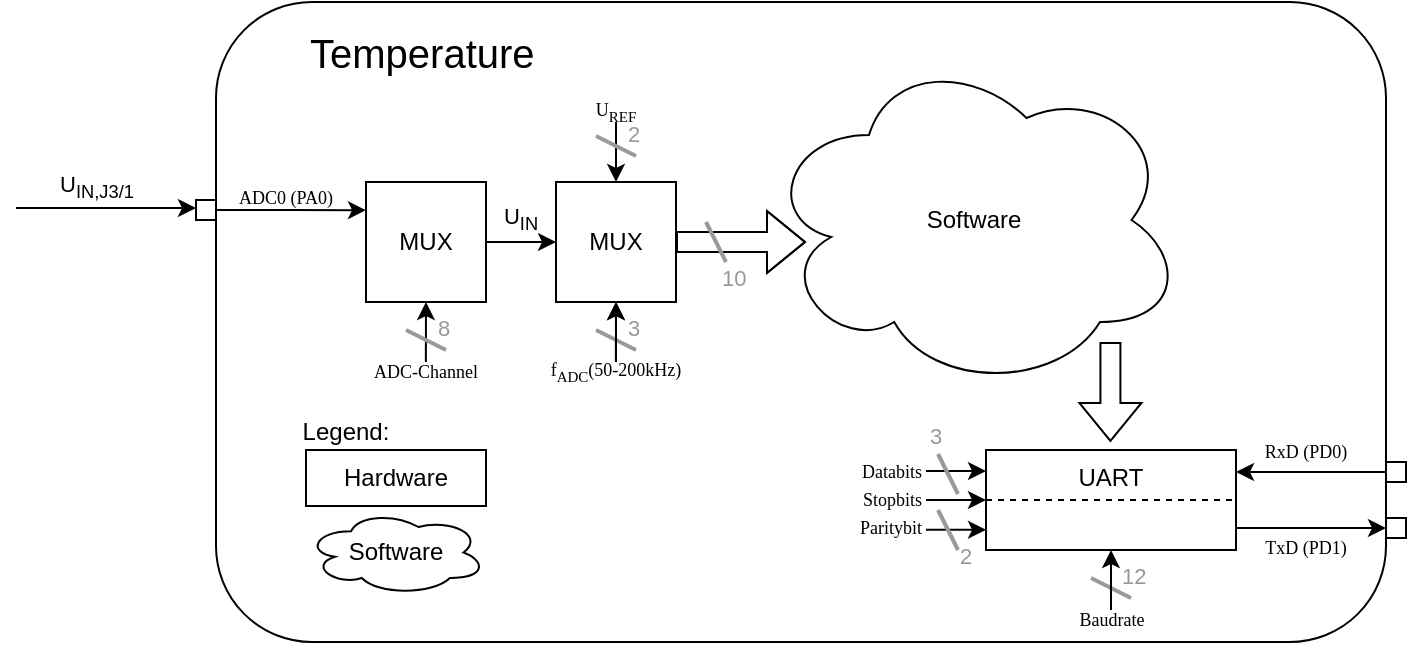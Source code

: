 <mxfile version="24.8.1">
  <diagram name="Seite-1" id="5_yMil5gJSfmWAZm3a9V">
    <mxGraphModel dx="989" dy="514" grid="1" gridSize="10" guides="1" tooltips="1" connect="1" arrows="1" fold="1" page="1" pageScale="1" pageWidth="827" pageHeight="1169" math="0" shadow="0">
      <root>
        <mxCell id="0" />
        <mxCell id="1" parent="0" />
        <mxCell id="2j-rZwEIqoR1VBWoCeoS-139" value="" style="rounded=1;whiteSpace=wrap;html=1;labelBackgroundColor=default;" parent="1" vertex="1">
          <mxGeometry x="420" y="240" width="585" height="320" as="geometry" />
        </mxCell>
        <mxCell id="2j-rZwEIqoR1VBWoCeoS-1" value="Software" style="ellipse;shape=cloud;whiteSpace=wrap;html=1;" parent="1" vertex="1">
          <mxGeometry x="694" y="264" width="210" height="170" as="geometry" />
        </mxCell>
        <mxCell id="2j-rZwEIqoR1VBWoCeoS-94" style="edgeStyle=orthogonalEdgeStyle;rounded=0;orthogonalLoop=1;jettySize=auto;html=1;exitX=1;exitY=0.5;exitDx=0;exitDy=0;" parent="1" source="2j-rZwEIqoR1VBWoCeoS-89" edge="1">
          <mxGeometry relative="1" as="geometry">
            <mxPoint x="495" y="344.108" as="targetPoint" />
            <mxPoint x="475.0" y="344" as="sourcePoint" />
          </mxGeometry>
        </mxCell>
        <mxCell id="2j-rZwEIqoR1VBWoCeoS-89" value="" style="whiteSpace=wrap;html=1;aspect=fixed;verticalAlign=bottom;labelPosition=center;verticalLabelPosition=top;align=center;horizontal=1;" parent="1" vertex="1">
          <mxGeometry x="410" y="339" width="10" height="10" as="geometry" />
        </mxCell>
        <mxCell id="2j-rZwEIqoR1VBWoCeoS-91" value="ADC0 (PA0)" style="text;html=1;align=center;verticalAlign=middle;whiteSpace=wrap;rounded=0;rotation=0;fontSize=9;horizontal=1;fontFamily=Lucida Console;" parent="1" vertex="1">
          <mxGeometry x="420" y="333" width="70" height="10" as="geometry" />
        </mxCell>
        <mxCell id="2j-rZwEIqoR1VBWoCeoS-104" style="edgeStyle=orthogonalEdgeStyle;rounded=0;orthogonalLoop=1;jettySize=auto;html=1;exitX=0.5;exitY=1;exitDx=0;exitDy=0;endArrow=none;endFill=0;startArrow=classic;startFill=1;" parent="1" source="2j-rZwEIqoR1VBWoCeoS-93" edge="1">
          <mxGeometry relative="1" as="geometry">
            <mxPoint x="524.923" y="420" as="targetPoint" />
          </mxGeometry>
        </mxCell>
        <mxCell id="2j-rZwEIqoR1VBWoCeoS-114" style="edgeStyle=orthogonalEdgeStyle;rounded=0;orthogonalLoop=1;jettySize=auto;html=1;exitX=1;exitY=0.5;exitDx=0;exitDy=0;entryX=0;entryY=0.5;entryDx=0;entryDy=0;" parent="1" source="2j-rZwEIqoR1VBWoCeoS-93" target="2j-rZwEIqoR1VBWoCeoS-110" edge="1">
          <mxGeometry relative="1" as="geometry" />
        </mxCell>
        <mxCell id="2j-rZwEIqoR1VBWoCeoS-115" value="U&lt;sub&gt;IN&lt;/sub&gt;" style="edgeLabel;html=1;align=center;verticalAlign=bottom;resizable=0;points=[];labelPosition=center;verticalLabelPosition=top;" parent="2j-rZwEIqoR1VBWoCeoS-114" vertex="1" connectable="0">
          <mxGeometry x="-0.059" y="2" relative="1" as="geometry">
            <mxPoint as="offset" />
          </mxGeometry>
        </mxCell>
        <mxCell id="2j-rZwEIqoR1VBWoCeoS-93" value="MUX" style="rounded=0;whiteSpace=wrap;html=1;" parent="1" vertex="1">
          <mxGeometry x="495" y="330" width="60" height="60" as="geometry" />
        </mxCell>
        <mxCell id="2j-rZwEIqoR1VBWoCeoS-106" value="" style="endArrow=none;html=1;strokeWidth=2;rounded=0;strokeColor=#999999;" parent="1" edge="1">
          <mxGeometry width="50" height="50" relative="1" as="geometry">
            <mxPoint x="535" y="414" as="sourcePoint" />
            <mxPoint x="515" y="404" as="targetPoint" />
          </mxGeometry>
        </mxCell>
        <mxCell id="2j-rZwEIqoR1VBWoCeoS-107" value="8" style="edgeLabel;html=1;align=left;verticalAlign=bottom;resizable=0;points=[];labelPosition=right;verticalLabelPosition=middle;fontColor=#999999;" parent="2j-rZwEIqoR1VBWoCeoS-106" vertex="1" connectable="0">
          <mxGeometry x="-0.44" y="1" relative="1" as="geometry">
            <mxPoint as="offset" />
          </mxGeometry>
        </mxCell>
        <mxCell id="2j-rZwEIqoR1VBWoCeoS-108" value="ADC-Channel" style="text;html=1;align=center;verticalAlign=middle;whiteSpace=wrap;rounded=0;rotation=0;fontSize=9;horizontal=1;fontFamily=Lucida Console;" parent="1" vertex="1">
          <mxGeometry x="490" y="420" width="70" height="10" as="geometry" />
        </mxCell>
        <mxCell id="2j-rZwEIqoR1VBWoCeoS-109" style="edgeStyle=orthogonalEdgeStyle;rounded=0;orthogonalLoop=1;jettySize=auto;html=1;exitX=0.5;exitY=1;exitDx=0;exitDy=0;endArrow=none;endFill=0;startArrow=classic;startFill=1;" parent="1" source="2j-rZwEIqoR1VBWoCeoS-110" edge="1">
          <mxGeometry relative="1" as="geometry">
            <mxPoint x="619.923" y="420" as="targetPoint" />
          </mxGeometry>
        </mxCell>
        <mxCell id="2j-rZwEIqoR1VBWoCeoS-110" value="MUX" style="rounded=0;whiteSpace=wrap;html=1;" parent="1" vertex="1">
          <mxGeometry x="590" y="330" width="60" height="60" as="geometry" />
        </mxCell>
        <mxCell id="2j-rZwEIqoR1VBWoCeoS-111" value="" style="endArrow=none;html=1;strokeWidth=2;rounded=0;strokeColor=#999999;" parent="1" edge="1">
          <mxGeometry width="50" height="50" relative="1" as="geometry">
            <mxPoint x="630" y="414" as="sourcePoint" />
            <mxPoint x="610" y="404" as="targetPoint" />
          </mxGeometry>
        </mxCell>
        <mxCell id="2j-rZwEIqoR1VBWoCeoS-112" value="3" style="edgeLabel;html=1;align=left;verticalAlign=bottom;resizable=0;points=[];labelPosition=right;verticalLabelPosition=middle;fontColor=#999999;" parent="2j-rZwEIqoR1VBWoCeoS-111" vertex="1" connectable="0">
          <mxGeometry x="-0.44" y="1" relative="1" as="geometry">
            <mxPoint as="offset" />
          </mxGeometry>
        </mxCell>
        <mxCell id="2j-rZwEIqoR1VBWoCeoS-159" value="" style="edgeStyle=orthogonalEdgeStyle;rounded=0;orthogonalLoop=1;jettySize=auto;html=1;" parent="1" source="2j-rZwEIqoR1VBWoCeoS-113" target="2j-rZwEIqoR1VBWoCeoS-110" edge="1">
          <mxGeometry relative="1" as="geometry" />
        </mxCell>
        <mxCell id="2j-rZwEIqoR1VBWoCeoS-113" value="f&lt;sub&gt;ADC&lt;/sub&gt;(50-200kHz)" style="text;html=1;align=center;verticalAlign=middle;whiteSpace=wrap;rounded=0;rotation=0;fontSize=9;horizontal=1;fontFamily=Lucida Console;" parent="1" vertex="1">
          <mxGeometry x="565" y="420" width="110" height="10" as="geometry" />
        </mxCell>
        <mxCell id="2j-rZwEIqoR1VBWoCeoS-116" style="edgeStyle=orthogonalEdgeStyle;rounded=0;orthogonalLoop=1;jettySize=auto;html=1;exitX=0.5;exitY=0;exitDx=0;exitDy=0;endArrow=none;endFill=0;startArrow=classic;startFill=1;entryX=0.5;entryY=1;entryDx=0;entryDy=0;" parent="1" source="2j-rZwEIqoR1VBWoCeoS-110" target="2j-rZwEIqoR1VBWoCeoS-119" edge="1">
          <mxGeometry relative="1" as="geometry">
            <mxPoint x="619.923" y="290" as="targetPoint" />
            <mxPoint x="620" y="260" as="sourcePoint" />
          </mxGeometry>
        </mxCell>
        <mxCell id="2j-rZwEIqoR1VBWoCeoS-117" value="" style="endArrow=none;html=1;strokeWidth=2;rounded=0;strokeColor=#999999;" parent="1" edge="1">
          <mxGeometry width="50" height="50" relative="1" as="geometry">
            <mxPoint x="630" y="317" as="sourcePoint" />
            <mxPoint x="610" y="307" as="targetPoint" />
          </mxGeometry>
        </mxCell>
        <mxCell id="2j-rZwEIqoR1VBWoCeoS-118" value="2" style="edgeLabel;html=1;align=left;verticalAlign=bottom;resizable=0;points=[];labelPosition=right;verticalLabelPosition=middle;fontColor=#999999;" parent="2j-rZwEIqoR1VBWoCeoS-117" vertex="1" connectable="0">
          <mxGeometry x="-0.44" y="1" relative="1" as="geometry">
            <mxPoint as="offset" />
          </mxGeometry>
        </mxCell>
        <mxCell id="2j-rZwEIqoR1VBWoCeoS-119" value="U&lt;sub&gt;REF&lt;/sub&gt;" style="text;html=1;align=center;verticalAlign=middle;whiteSpace=wrap;rounded=0;rotation=0;fontSize=9;horizontal=1;fontFamily=Lucida Console;" parent="1" vertex="1">
          <mxGeometry x="565" y="290" width="110" height="10" as="geometry" />
        </mxCell>
        <mxCell id="2j-rZwEIqoR1VBWoCeoS-120" style="edgeStyle=orthogonalEdgeStyle;rounded=0;orthogonalLoop=1;jettySize=auto;html=1;exitX=1;exitY=0.5;exitDx=0;exitDy=0;shape=flexArrow;" parent="1" source="2j-rZwEIqoR1VBWoCeoS-110" edge="1">
          <mxGeometry relative="1" as="geometry">
            <mxPoint x="715" y="360" as="targetPoint" />
          </mxGeometry>
        </mxCell>
        <mxCell id="2j-rZwEIqoR1VBWoCeoS-122" value="" style="endArrow=none;html=1;strokeWidth=2;rounded=0;strokeColor=#999999;" parent="1" edge="1">
          <mxGeometry width="50" height="50" relative="1" as="geometry">
            <mxPoint x="675" y="370" as="sourcePoint" />
            <mxPoint x="665" y="350" as="targetPoint" />
          </mxGeometry>
        </mxCell>
        <mxCell id="2j-rZwEIqoR1VBWoCeoS-123" value="10" style="edgeLabel;html=1;align=left;verticalAlign=top;resizable=0;points=[];labelPosition=right;verticalLabelPosition=middle;fontColor=#999999;" parent="2j-rZwEIqoR1VBWoCeoS-122" vertex="1" connectable="0">
          <mxGeometry x="-0.44" y="1" relative="1" as="geometry">
            <mxPoint as="offset" />
          </mxGeometry>
        </mxCell>
        <mxCell id="h8aSxiHESVSjdpus-O2o-176" value="&lt;font style=&quot;font-size: 20px;&quot;&gt;Temperature&lt;/font&gt;" style="text;html=1;strokeColor=none;fillColor=none;align=left;verticalAlign=middle;whiteSpace=wrap;rounded=0;" parent="1" vertex="1">
          <mxGeometry x="465" y="250" width="380" height="30" as="geometry" />
        </mxCell>
        <mxCell id="h8aSxiHESVSjdpus-O2o-177" value="Legend:" style="text;html=1;strokeColor=none;fillColor=none;align=center;verticalAlign=middle;whiteSpace=wrap;rounded=0;" parent="1" vertex="1">
          <mxGeometry x="455" y="440" width="60" height="30" as="geometry" />
        </mxCell>
        <mxCell id="h8aSxiHESVSjdpus-O2o-178" value="Hardware" style="rounded=0;whiteSpace=wrap;html=1;" parent="1" vertex="1">
          <mxGeometry x="465" y="464" width="90" height="28" as="geometry" />
        </mxCell>
        <mxCell id="h8aSxiHESVSjdpus-O2o-179" value="Software" style="ellipse;shape=cloud;whiteSpace=wrap;html=1;" parent="1" vertex="1">
          <mxGeometry x="465" y="494" width="90" height="42.5" as="geometry" />
        </mxCell>
        <mxCell id="KFP33Eqs2nLdhzCg77SQ-2" value="" style="endArrow=classic;html=1;rounded=0;" parent="1" edge="1">
          <mxGeometry width="50" height="50" relative="1" as="geometry">
            <mxPoint x="320" y="343" as="sourcePoint" />
            <mxPoint x="410" y="343" as="targetPoint" />
          </mxGeometry>
        </mxCell>
        <mxCell id="KFP33Eqs2nLdhzCg77SQ-3" value="U&lt;sub&gt;IN,J3/1&lt;/sub&gt;" style="edgeLabel;html=1;align=center;verticalAlign=middle;resizable=0;points=[];" parent="KFP33Eqs2nLdhzCg77SQ-2" vertex="1" connectable="0">
          <mxGeometry x="-0.622" y="-2" relative="1" as="geometry">
            <mxPoint x="23" y="-12" as="offset" />
          </mxGeometry>
        </mxCell>
        <mxCell id="E7OiFfowcqix1a-FEGR8-31" value="UART" style="rounded=0;whiteSpace=wrap;html=1;verticalAlign=top;" vertex="1" parent="1">
          <mxGeometry x="805" y="464" width="125" height="50" as="geometry" />
        </mxCell>
        <mxCell id="E7OiFfowcqix1a-FEGR8-32" value="" style="endArrow=none;dashed=1;html=1;rounded=0;exitX=0;exitY=0.5;exitDx=0;exitDy=0;entryX=1;entryY=0.5;entryDx=0;entryDy=0;" edge="1" parent="1" source="E7OiFfowcqix1a-FEGR8-31" target="E7OiFfowcqix1a-FEGR8-31">
          <mxGeometry width="50" height="50" relative="1" as="geometry">
            <mxPoint x="975" y="494" as="sourcePoint" />
            <mxPoint x="1025" y="444" as="targetPoint" />
          </mxGeometry>
        </mxCell>
        <mxCell id="E7OiFfowcqix1a-FEGR8-33" style="edgeStyle=orthogonalEdgeStyle;rounded=0;orthogonalLoop=1;jettySize=auto;html=1;exitX=0;exitY=0.25;exitDx=0;exitDy=0;startArrow=classic;startFill=1;endArrow=none;endFill=0;entryX=1;entryY=0.5;entryDx=0;entryDy=0;" edge="1" parent="1">
          <mxGeometry relative="1" as="geometry">
            <mxPoint x="775" y="474" as="targetPoint" />
            <mxPoint x="805" y="474.5" as="sourcePoint" />
          </mxGeometry>
        </mxCell>
        <mxCell id="E7OiFfowcqix1a-FEGR8-34" value="Databits" style="text;html=1;align=right;verticalAlign=middle;whiteSpace=wrap;rounded=0;rotation=0;fontSize=9;horizontal=1;fontFamily=Lucida Console;" vertex="1" parent="1">
          <mxGeometry x="685" y="470" width="90" height="10" as="geometry" />
        </mxCell>
        <mxCell id="E7OiFfowcqix1a-FEGR8-35" value="" style="endArrow=none;html=1;strokeWidth=2;rounded=0;strokeColor=#999999;" edge="1" parent="1">
          <mxGeometry width="50" height="50" relative="1" as="geometry">
            <mxPoint x="791" y="486" as="sourcePoint" />
            <mxPoint x="781" y="466" as="targetPoint" />
          </mxGeometry>
        </mxCell>
        <mxCell id="E7OiFfowcqix1a-FEGR8-36" value="3" style="edgeLabel;html=1;align=left;verticalAlign=bottom;resizable=0;points=[];labelPosition=right;verticalLabelPosition=middle;fontColor=#999999;" vertex="1" connectable="0" parent="E7OiFfowcqix1a-FEGR8-35">
          <mxGeometry x="-0.44" y="1" relative="1" as="geometry">
            <mxPoint x="-12" y="-15" as="offset" />
          </mxGeometry>
        </mxCell>
        <mxCell id="E7OiFfowcqix1a-FEGR8-37" style="edgeStyle=orthogonalEdgeStyle;rounded=0;orthogonalLoop=1;jettySize=auto;html=1;exitX=0;exitY=0.25;exitDx=0;exitDy=0;startArrow=classic;startFill=1;endArrow=none;endFill=0;" edge="1" parent="1">
          <mxGeometry relative="1" as="geometry">
            <mxPoint x="775" y="503.92" as="targetPoint" />
            <mxPoint x="805" y="503.92" as="sourcePoint" />
          </mxGeometry>
        </mxCell>
        <mxCell id="E7OiFfowcqix1a-FEGR8-38" value="" style="endArrow=none;html=1;strokeWidth=2;rounded=0;strokeColor=#999999;verticalAlign=top;" edge="1" parent="1">
          <mxGeometry width="50" height="50" relative="1" as="geometry">
            <mxPoint x="791" y="514" as="sourcePoint" />
            <mxPoint x="781" y="494" as="targetPoint" />
          </mxGeometry>
        </mxCell>
        <mxCell id="E7OiFfowcqix1a-FEGR8-39" value="2" style="edgeLabel;html=1;align=left;verticalAlign=top;resizable=0;points=[];labelPosition=right;verticalLabelPosition=middle;fontColor=#999999;" vertex="1" connectable="0" parent="E7OiFfowcqix1a-FEGR8-38">
          <mxGeometry x="-0.44" y="1" relative="1" as="geometry">
            <mxPoint x="3" y="-5" as="offset" />
          </mxGeometry>
        </mxCell>
        <mxCell id="E7OiFfowcqix1a-FEGR8-40" value="Paritybit" style="text;html=1;align=right;verticalAlign=middle;whiteSpace=wrap;rounded=0;rotation=0;fontSize=9;horizontal=1;fontFamily=Lucida Console;" vertex="1" parent="1">
          <mxGeometry x="685" y="498" width="90" height="10" as="geometry" />
        </mxCell>
        <mxCell id="E7OiFfowcqix1a-FEGR8-41" style="edgeStyle=orthogonalEdgeStyle;rounded=0;orthogonalLoop=1;jettySize=auto;html=1;exitX=0;exitY=0.25;exitDx=0;exitDy=0;startArrow=classic;startFill=1;endArrow=none;endFill=0;" edge="1" parent="1">
          <mxGeometry relative="1" as="geometry">
            <mxPoint x="775" y="489" as="targetPoint" />
            <mxPoint x="805" y="489" as="sourcePoint" />
          </mxGeometry>
        </mxCell>
        <mxCell id="E7OiFfowcqix1a-FEGR8-42" value="Stopbits" style="text;html=1;align=right;verticalAlign=middle;whiteSpace=wrap;rounded=0;rotation=0;fontSize=9;horizontal=1;fontFamily=Lucida Console;" vertex="1" parent="1">
          <mxGeometry x="685" y="484" width="90" height="10" as="geometry" />
        </mxCell>
        <mxCell id="E7OiFfowcqix1a-FEGR8-43" value="" style="whiteSpace=wrap;html=1;aspect=fixed;verticalAlign=bottom;labelPosition=center;verticalLabelPosition=top;align=center;horizontal=1;" vertex="1" parent="1">
          <mxGeometry x="1005" y="470" width="10" height="10" as="geometry" />
        </mxCell>
        <mxCell id="E7OiFfowcqix1a-FEGR8-44" style="edgeStyle=orthogonalEdgeStyle;rounded=0;orthogonalLoop=1;jettySize=auto;html=1;exitX=0;exitY=0.5;exitDx=0;exitDy=0;endArrow=none;endFill=0;startArrow=classic;startFill=1;" edge="1" parent="1" source="E7OiFfowcqix1a-FEGR8-45">
          <mxGeometry relative="1" as="geometry">
            <mxPoint x="930" y="502.971" as="targetPoint" />
            <mxPoint x="955" y="503" as="sourcePoint" />
          </mxGeometry>
        </mxCell>
        <mxCell id="E7OiFfowcqix1a-FEGR8-45" value="" style="whiteSpace=wrap;html=1;aspect=fixed;verticalAlign=bottom;labelPosition=center;verticalLabelPosition=top;align=center;horizontal=1;" vertex="1" parent="1">
          <mxGeometry x="1005" y="498" width="10" height="10" as="geometry" />
        </mxCell>
        <mxCell id="E7OiFfowcqix1a-FEGR8-46" value="RxD (PD0)" style="text;html=1;align=center;verticalAlign=middle;whiteSpace=wrap;rounded=0;rotation=0;fontSize=9;horizontal=1;fontFamily=Lucida Console;" vertex="1" parent="1">
          <mxGeometry x="930" y="460" width="70" height="10" as="geometry" />
        </mxCell>
        <mxCell id="E7OiFfowcqix1a-FEGR8-47" value="TxD (PD1)" style="text;html=1;align=center;verticalAlign=middle;whiteSpace=wrap;rounded=0;rotation=0;fontSize=9;horizontal=1;fontFamily=Lucida Console;" vertex="1" parent="1">
          <mxGeometry x="930" y="508" width="70" height="10" as="geometry" />
        </mxCell>
        <mxCell id="E7OiFfowcqix1a-FEGR8-48" style="edgeStyle=orthogonalEdgeStyle;rounded=0;orthogonalLoop=1;jettySize=auto;html=1;exitX=0;exitY=0.5;exitDx=0;exitDy=0;" edge="1" parent="1" source="E7OiFfowcqix1a-FEGR8-43">
          <mxGeometry relative="1" as="geometry">
            <mxPoint x="930" y="474.961" as="targetPoint" />
            <mxPoint x="960" y="474.99" as="sourcePoint" />
          </mxGeometry>
        </mxCell>
        <mxCell id="E7OiFfowcqix1a-FEGR8-49" value="" style="endArrow=none;html=1;strokeWidth=2;rounded=0;strokeColor=#999999;" edge="1" parent="1">
          <mxGeometry width="50" height="50" relative="1" as="geometry">
            <mxPoint x="877.5" y="538" as="sourcePoint" />
            <mxPoint x="857.5" y="528" as="targetPoint" />
          </mxGeometry>
        </mxCell>
        <mxCell id="E7OiFfowcqix1a-FEGR8-50" value="12" style="edgeLabel;html=1;align=left;verticalAlign=bottom;resizable=0;points=[];labelPosition=right;verticalLabelPosition=middle;fontColor=#999999;" vertex="1" connectable="0" parent="E7OiFfowcqix1a-FEGR8-49">
          <mxGeometry x="-0.44" y="1" relative="1" as="geometry">
            <mxPoint as="offset" />
          </mxGeometry>
        </mxCell>
        <mxCell id="E7OiFfowcqix1a-FEGR8-51" value="" style="edgeStyle=orthogonalEdgeStyle;rounded=0;orthogonalLoop=1;jettySize=auto;html=1;" edge="1" parent="1" source="E7OiFfowcqix1a-FEGR8-52">
          <mxGeometry relative="1" as="geometry">
            <mxPoint x="867.5" y="514" as="targetPoint" />
          </mxGeometry>
        </mxCell>
        <mxCell id="E7OiFfowcqix1a-FEGR8-52" value="Baudrate" style="text;html=1;align=center;verticalAlign=middle;whiteSpace=wrap;rounded=0;rotation=0;fontSize=9;horizontal=1;fontFamily=Lucida Console;" vertex="1" parent="1">
          <mxGeometry x="812.5" y="544" width="110" height="10" as="geometry" />
        </mxCell>
        <mxCell id="E7OiFfowcqix1a-FEGR8-55" value="" style="shape=flexArrow;endArrow=classic;html=1;rounded=0;" edge="1" parent="1">
          <mxGeometry width="50" height="50" relative="1" as="geometry">
            <mxPoint x="867.21" y="410" as="sourcePoint" />
            <mxPoint x="867.21" y="460" as="targetPoint" />
          </mxGeometry>
        </mxCell>
      </root>
    </mxGraphModel>
  </diagram>
</mxfile>
